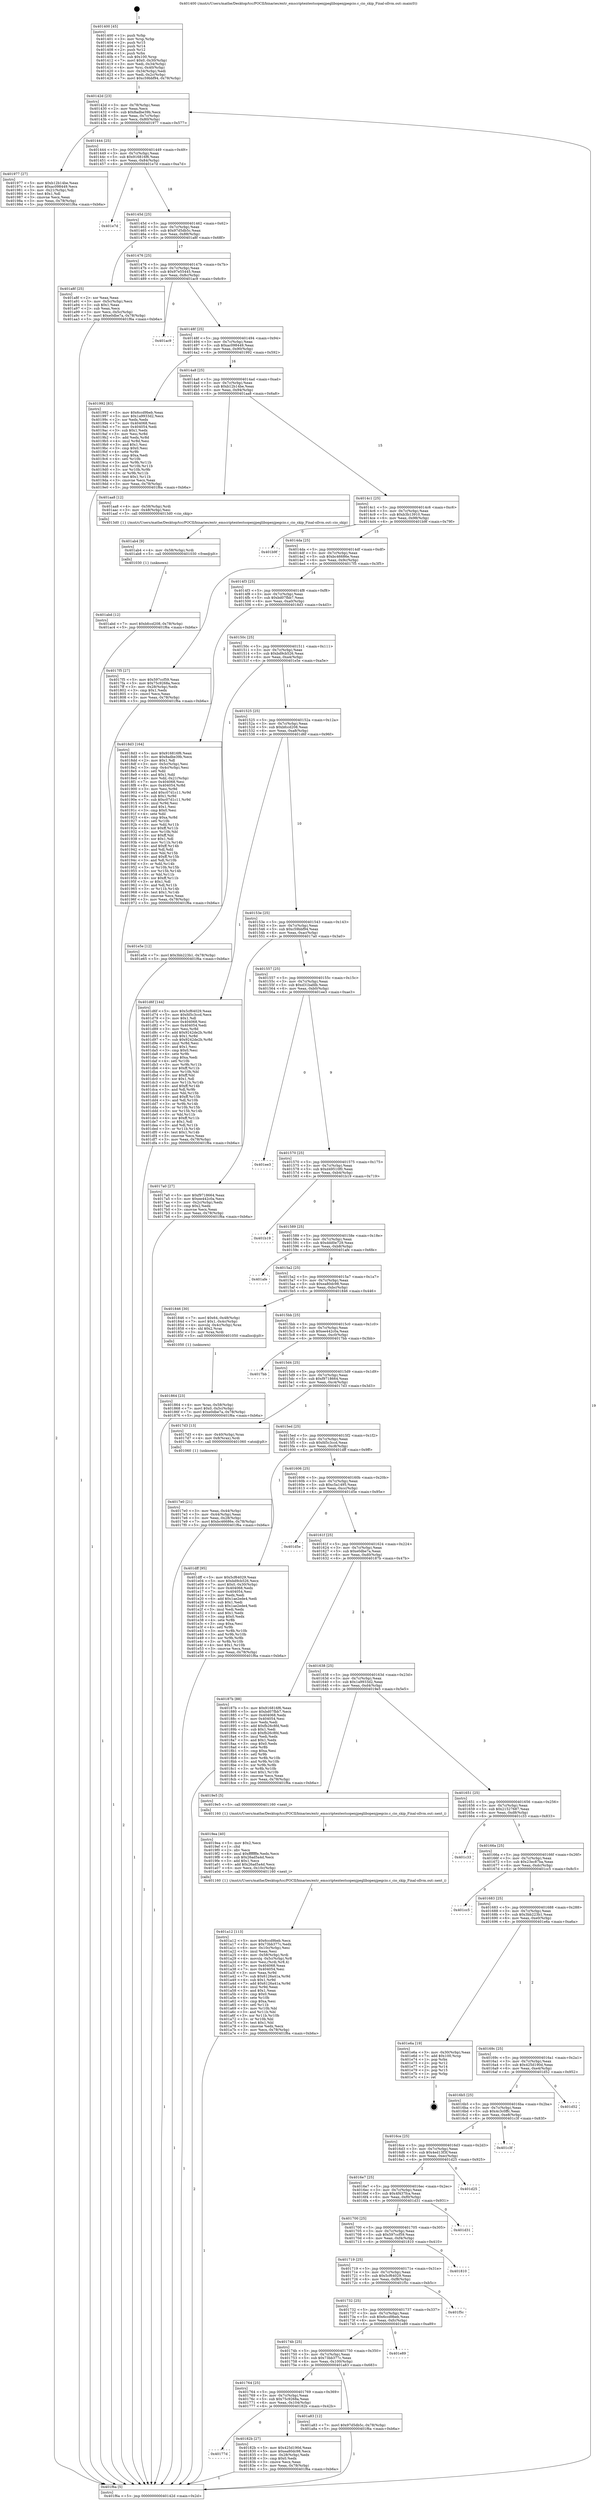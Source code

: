 digraph "0x401400" {
  label = "0x401400 (/mnt/c/Users/mathe/Desktop/tcc/POCII/binaries/extr_emscriptentestsopenjpeglibopenjpegcio.c_cio_skip_Final-ollvm.out::main(0))"
  labelloc = "t"
  node[shape=record]

  Entry [label="",width=0.3,height=0.3,shape=circle,fillcolor=black,style=filled]
  "0x40142d" [label="{
     0x40142d [23]\l
     | [instrs]\l
     &nbsp;&nbsp;0x40142d \<+3\>: mov -0x78(%rbp),%eax\l
     &nbsp;&nbsp;0x401430 \<+2\>: mov %eax,%ecx\l
     &nbsp;&nbsp;0x401432 \<+6\>: sub $0x8adbe39b,%ecx\l
     &nbsp;&nbsp;0x401438 \<+3\>: mov %eax,-0x7c(%rbp)\l
     &nbsp;&nbsp;0x40143b \<+3\>: mov %ecx,-0x80(%rbp)\l
     &nbsp;&nbsp;0x40143e \<+6\>: je 0000000000401977 \<main+0x577\>\l
  }"]
  "0x401977" [label="{
     0x401977 [27]\l
     | [instrs]\l
     &nbsp;&nbsp;0x401977 \<+5\>: mov $0xb12b14be,%eax\l
     &nbsp;&nbsp;0x40197c \<+5\>: mov $0xac098449,%ecx\l
     &nbsp;&nbsp;0x401981 \<+3\>: mov -0x21(%rbp),%dl\l
     &nbsp;&nbsp;0x401984 \<+3\>: test $0x1,%dl\l
     &nbsp;&nbsp;0x401987 \<+3\>: cmovne %ecx,%eax\l
     &nbsp;&nbsp;0x40198a \<+3\>: mov %eax,-0x78(%rbp)\l
     &nbsp;&nbsp;0x40198d \<+5\>: jmp 0000000000401f6a \<main+0xb6a\>\l
  }"]
  "0x401444" [label="{
     0x401444 [25]\l
     | [instrs]\l
     &nbsp;&nbsp;0x401444 \<+5\>: jmp 0000000000401449 \<main+0x49\>\l
     &nbsp;&nbsp;0x401449 \<+3\>: mov -0x7c(%rbp),%eax\l
     &nbsp;&nbsp;0x40144c \<+5\>: sub $0x916816f6,%eax\l
     &nbsp;&nbsp;0x401451 \<+6\>: mov %eax,-0x84(%rbp)\l
     &nbsp;&nbsp;0x401457 \<+6\>: je 0000000000401e7d \<main+0xa7d\>\l
  }"]
  Exit [label="",width=0.3,height=0.3,shape=circle,fillcolor=black,style=filled,peripheries=2]
  "0x401e7d" [label="{
     0x401e7d\l
  }", style=dashed]
  "0x40145d" [label="{
     0x40145d [25]\l
     | [instrs]\l
     &nbsp;&nbsp;0x40145d \<+5\>: jmp 0000000000401462 \<main+0x62\>\l
     &nbsp;&nbsp;0x401462 \<+3\>: mov -0x7c(%rbp),%eax\l
     &nbsp;&nbsp;0x401465 \<+5\>: sub $0x97d5db5c,%eax\l
     &nbsp;&nbsp;0x40146a \<+6\>: mov %eax,-0x88(%rbp)\l
     &nbsp;&nbsp;0x401470 \<+6\>: je 0000000000401a8f \<main+0x68f\>\l
  }"]
  "0x401abd" [label="{
     0x401abd [12]\l
     | [instrs]\l
     &nbsp;&nbsp;0x401abd \<+7\>: movl $0xbfccd208,-0x78(%rbp)\l
     &nbsp;&nbsp;0x401ac4 \<+5\>: jmp 0000000000401f6a \<main+0xb6a\>\l
  }"]
  "0x401a8f" [label="{
     0x401a8f [25]\l
     | [instrs]\l
     &nbsp;&nbsp;0x401a8f \<+2\>: xor %eax,%eax\l
     &nbsp;&nbsp;0x401a91 \<+3\>: mov -0x5c(%rbp),%ecx\l
     &nbsp;&nbsp;0x401a94 \<+3\>: sub $0x1,%eax\l
     &nbsp;&nbsp;0x401a97 \<+2\>: sub %eax,%ecx\l
     &nbsp;&nbsp;0x401a99 \<+3\>: mov %ecx,-0x5c(%rbp)\l
     &nbsp;&nbsp;0x401a9c \<+7\>: movl $0xe0dbe7a,-0x78(%rbp)\l
     &nbsp;&nbsp;0x401aa3 \<+5\>: jmp 0000000000401f6a \<main+0xb6a\>\l
  }"]
  "0x401476" [label="{
     0x401476 [25]\l
     | [instrs]\l
     &nbsp;&nbsp;0x401476 \<+5\>: jmp 000000000040147b \<main+0x7b\>\l
     &nbsp;&nbsp;0x40147b \<+3\>: mov -0x7c(%rbp),%eax\l
     &nbsp;&nbsp;0x40147e \<+5\>: sub $0x97e55445,%eax\l
     &nbsp;&nbsp;0x401483 \<+6\>: mov %eax,-0x8c(%rbp)\l
     &nbsp;&nbsp;0x401489 \<+6\>: je 0000000000401ac9 \<main+0x6c9\>\l
  }"]
  "0x401ab4" [label="{
     0x401ab4 [9]\l
     | [instrs]\l
     &nbsp;&nbsp;0x401ab4 \<+4\>: mov -0x58(%rbp),%rdi\l
     &nbsp;&nbsp;0x401ab8 \<+5\>: call 0000000000401030 \<free@plt\>\l
     | [calls]\l
     &nbsp;&nbsp;0x401030 \{1\} (unknown)\l
  }"]
  "0x401ac9" [label="{
     0x401ac9\l
  }", style=dashed]
  "0x40148f" [label="{
     0x40148f [25]\l
     | [instrs]\l
     &nbsp;&nbsp;0x40148f \<+5\>: jmp 0000000000401494 \<main+0x94\>\l
     &nbsp;&nbsp;0x401494 \<+3\>: mov -0x7c(%rbp),%eax\l
     &nbsp;&nbsp;0x401497 \<+5\>: sub $0xac098449,%eax\l
     &nbsp;&nbsp;0x40149c \<+6\>: mov %eax,-0x90(%rbp)\l
     &nbsp;&nbsp;0x4014a2 \<+6\>: je 0000000000401992 \<main+0x592\>\l
  }"]
  "0x401a12" [label="{
     0x401a12 [113]\l
     | [instrs]\l
     &nbsp;&nbsp;0x401a12 \<+5\>: mov $0x6ccd9beb,%ecx\l
     &nbsp;&nbsp;0x401a17 \<+5\>: mov $0x73bb377c,%edx\l
     &nbsp;&nbsp;0x401a1c \<+6\>: mov -0x10c(%rbp),%esi\l
     &nbsp;&nbsp;0x401a22 \<+3\>: imul %eax,%esi\l
     &nbsp;&nbsp;0x401a25 \<+4\>: mov -0x58(%rbp),%rdi\l
     &nbsp;&nbsp;0x401a29 \<+4\>: movslq -0x5c(%rbp),%r8\l
     &nbsp;&nbsp;0x401a2d \<+4\>: mov %esi,(%rdi,%r8,4)\l
     &nbsp;&nbsp;0x401a31 \<+7\>: mov 0x404068,%eax\l
     &nbsp;&nbsp;0x401a38 \<+7\>: mov 0x404054,%esi\l
     &nbsp;&nbsp;0x401a3f \<+3\>: mov %eax,%r9d\l
     &nbsp;&nbsp;0x401a42 \<+7\>: sub $0x6126a41a,%r9d\l
     &nbsp;&nbsp;0x401a49 \<+4\>: sub $0x1,%r9d\l
     &nbsp;&nbsp;0x401a4d \<+7\>: add $0x6126a41a,%r9d\l
     &nbsp;&nbsp;0x401a54 \<+4\>: imul %r9d,%eax\l
     &nbsp;&nbsp;0x401a58 \<+3\>: and $0x1,%eax\l
     &nbsp;&nbsp;0x401a5b \<+3\>: cmp $0x0,%eax\l
     &nbsp;&nbsp;0x401a5e \<+4\>: sete %r10b\l
     &nbsp;&nbsp;0x401a62 \<+3\>: cmp $0xa,%esi\l
     &nbsp;&nbsp;0x401a65 \<+4\>: setl %r11b\l
     &nbsp;&nbsp;0x401a69 \<+3\>: mov %r10b,%bl\l
     &nbsp;&nbsp;0x401a6c \<+3\>: and %r11b,%bl\l
     &nbsp;&nbsp;0x401a6f \<+3\>: xor %r11b,%r10b\l
     &nbsp;&nbsp;0x401a72 \<+3\>: or %r10b,%bl\l
     &nbsp;&nbsp;0x401a75 \<+3\>: test $0x1,%bl\l
     &nbsp;&nbsp;0x401a78 \<+3\>: cmovne %edx,%ecx\l
     &nbsp;&nbsp;0x401a7b \<+3\>: mov %ecx,-0x78(%rbp)\l
     &nbsp;&nbsp;0x401a7e \<+5\>: jmp 0000000000401f6a \<main+0xb6a\>\l
  }"]
  "0x401992" [label="{
     0x401992 [83]\l
     | [instrs]\l
     &nbsp;&nbsp;0x401992 \<+5\>: mov $0x6ccd9beb,%eax\l
     &nbsp;&nbsp;0x401997 \<+5\>: mov $0x1a9933d2,%ecx\l
     &nbsp;&nbsp;0x40199c \<+2\>: xor %edx,%edx\l
     &nbsp;&nbsp;0x40199e \<+7\>: mov 0x404068,%esi\l
     &nbsp;&nbsp;0x4019a5 \<+7\>: mov 0x404054,%edi\l
     &nbsp;&nbsp;0x4019ac \<+3\>: sub $0x1,%edx\l
     &nbsp;&nbsp;0x4019af \<+3\>: mov %esi,%r8d\l
     &nbsp;&nbsp;0x4019b2 \<+3\>: add %edx,%r8d\l
     &nbsp;&nbsp;0x4019b5 \<+4\>: imul %r8d,%esi\l
     &nbsp;&nbsp;0x4019b9 \<+3\>: and $0x1,%esi\l
     &nbsp;&nbsp;0x4019bc \<+3\>: cmp $0x0,%esi\l
     &nbsp;&nbsp;0x4019bf \<+4\>: sete %r9b\l
     &nbsp;&nbsp;0x4019c3 \<+3\>: cmp $0xa,%edi\l
     &nbsp;&nbsp;0x4019c6 \<+4\>: setl %r10b\l
     &nbsp;&nbsp;0x4019ca \<+3\>: mov %r9b,%r11b\l
     &nbsp;&nbsp;0x4019cd \<+3\>: and %r10b,%r11b\l
     &nbsp;&nbsp;0x4019d0 \<+3\>: xor %r10b,%r9b\l
     &nbsp;&nbsp;0x4019d3 \<+3\>: or %r9b,%r11b\l
     &nbsp;&nbsp;0x4019d6 \<+4\>: test $0x1,%r11b\l
     &nbsp;&nbsp;0x4019da \<+3\>: cmovne %ecx,%eax\l
     &nbsp;&nbsp;0x4019dd \<+3\>: mov %eax,-0x78(%rbp)\l
     &nbsp;&nbsp;0x4019e0 \<+5\>: jmp 0000000000401f6a \<main+0xb6a\>\l
  }"]
  "0x4014a8" [label="{
     0x4014a8 [25]\l
     | [instrs]\l
     &nbsp;&nbsp;0x4014a8 \<+5\>: jmp 00000000004014ad \<main+0xad\>\l
     &nbsp;&nbsp;0x4014ad \<+3\>: mov -0x7c(%rbp),%eax\l
     &nbsp;&nbsp;0x4014b0 \<+5\>: sub $0xb12b14be,%eax\l
     &nbsp;&nbsp;0x4014b5 \<+6\>: mov %eax,-0x94(%rbp)\l
     &nbsp;&nbsp;0x4014bb \<+6\>: je 0000000000401aa8 \<main+0x6a8\>\l
  }"]
  "0x4019ea" [label="{
     0x4019ea [40]\l
     | [instrs]\l
     &nbsp;&nbsp;0x4019ea \<+5\>: mov $0x2,%ecx\l
     &nbsp;&nbsp;0x4019ef \<+1\>: cltd\l
     &nbsp;&nbsp;0x4019f0 \<+2\>: idiv %ecx\l
     &nbsp;&nbsp;0x4019f2 \<+6\>: imul $0xfffffffe,%edx,%ecx\l
     &nbsp;&nbsp;0x4019f8 \<+6\>: sub $0x26ad5a4d,%ecx\l
     &nbsp;&nbsp;0x4019fe \<+3\>: add $0x1,%ecx\l
     &nbsp;&nbsp;0x401a01 \<+6\>: add $0x26ad5a4d,%ecx\l
     &nbsp;&nbsp;0x401a07 \<+6\>: mov %ecx,-0x10c(%rbp)\l
     &nbsp;&nbsp;0x401a0d \<+5\>: call 0000000000401160 \<next_i\>\l
     | [calls]\l
     &nbsp;&nbsp;0x401160 \{1\} (/mnt/c/Users/mathe/Desktop/tcc/POCII/binaries/extr_emscriptentestsopenjpeglibopenjpegcio.c_cio_skip_Final-ollvm.out::next_i)\l
  }"]
  "0x401aa8" [label="{
     0x401aa8 [12]\l
     | [instrs]\l
     &nbsp;&nbsp;0x401aa8 \<+4\>: mov -0x58(%rbp),%rdi\l
     &nbsp;&nbsp;0x401aac \<+3\>: mov -0x48(%rbp),%esi\l
     &nbsp;&nbsp;0x401aaf \<+5\>: call 00000000004013d0 \<cio_skip\>\l
     | [calls]\l
     &nbsp;&nbsp;0x4013d0 \{1\} (/mnt/c/Users/mathe/Desktop/tcc/POCII/binaries/extr_emscriptentestsopenjpeglibopenjpegcio.c_cio_skip_Final-ollvm.out::cio_skip)\l
  }"]
  "0x4014c1" [label="{
     0x4014c1 [25]\l
     | [instrs]\l
     &nbsp;&nbsp;0x4014c1 \<+5\>: jmp 00000000004014c6 \<main+0xc6\>\l
     &nbsp;&nbsp;0x4014c6 \<+3\>: mov -0x7c(%rbp),%eax\l
     &nbsp;&nbsp;0x4014c9 \<+5\>: sub $0xb3b13910,%eax\l
     &nbsp;&nbsp;0x4014ce \<+6\>: mov %eax,-0x98(%rbp)\l
     &nbsp;&nbsp;0x4014d4 \<+6\>: je 0000000000401b9f \<main+0x79f\>\l
  }"]
  "0x401864" [label="{
     0x401864 [23]\l
     | [instrs]\l
     &nbsp;&nbsp;0x401864 \<+4\>: mov %rax,-0x58(%rbp)\l
     &nbsp;&nbsp;0x401868 \<+7\>: movl $0x0,-0x5c(%rbp)\l
     &nbsp;&nbsp;0x40186f \<+7\>: movl $0xe0dbe7a,-0x78(%rbp)\l
     &nbsp;&nbsp;0x401876 \<+5\>: jmp 0000000000401f6a \<main+0xb6a\>\l
  }"]
  "0x401b9f" [label="{
     0x401b9f\l
  }", style=dashed]
  "0x4014da" [label="{
     0x4014da [25]\l
     | [instrs]\l
     &nbsp;&nbsp;0x4014da \<+5\>: jmp 00000000004014df \<main+0xdf\>\l
     &nbsp;&nbsp;0x4014df \<+3\>: mov -0x7c(%rbp),%eax\l
     &nbsp;&nbsp;0x4014e2 \<+5\>: sub $0xbc46686e,%eax\l
     &nbsp;&nbsp;0x4014e7 \<+6\>: mov %eax,-0x9c(%rbp)\l
     &nbsp;&nbsp;0x4014ed \<+6\>: je 00000000004017f5 \<main+0x3f5\>\l
  }"]
  "0x40177d" [label="{
     0x40177d\l
  }", style=dashed]
  "0x4017f5" [label="{
     0x4017f5 [27]\l
     | [instrs]\l
     &nbsp;&nbsp;0x4017f5 \<+5\>: mov $0x597ccf59,%eax\l
     &nbsp;&nbsp;0x4017fa \<+5\>: mov $0x75c9268a,%ecx\l
     &nbsp;&nbsp;0x4017ff \<+3\>: mov -0x28(%rbp),%edx\l
     &nbsp;&nbsp;0x401802 \<+3\>: cmp $0x1,%edx\l
     &nbsp;&nbsp;0x401805 \<+3\>: cmovl %ecx,%eax\l
     &nbsp;&nbsp;0x401808 \<+3\>: mov %eax,-0x78(%rbp)\l
     &nbsp;&nbsp;0x40180b \<+5\>: jmp 0000000000401f6a \<main+0xb6a\>\l
  }"]
  "0x4014f3" [label="{
     0x4014f3 [25]\l
     | [instrs]\l
     &nbsp;&nbsp;0x4014f3 \<+5\>: jmp 00000000004014f8 \<main+0xf8\>\l
     &nbsp;&nbsp;0x4014f8 \<+3\>: mov -0x7c(%rbp),%eax\l
     &nbsp;&nbsp;0x4014fb \<+5\>: sub $0xbd07fbb7,%eax\l
     &nbsp;&nbsp;0x401500 \<+6\>: mov %eax,-0xa0(%rbp)\l
     &nbsp;&nbsp;0x401506 \<+6\>: je 00000000004018d3 \<main+0x4d3\>\l
  }"]
  "0x40182b" [label="{
     0x40182b [27]\l
     | [instrs]\l
     &nbsp;&nbsp;0x40182b \<+5\>: mov $0x425d190d,%eax\l
     &nbsp;&nbsp;0x401830 \<+5\>: mov $0xea80dc98,%ecx\l
     &nbsp;&nbsp;0x401835 \<+3\>: mov -0x28(%rbp),%edx\l
     &nbsp;&nbsp;0x401838 \<+3\>: cmp $0x0,%edx\l
     &nbsp;&nbsp;0x40183b \<+3\>: cmove %ecx,%eax\l
     &nbsp;&nbsp;0x40183e \<+3\>: mov %eax,-0x78(%rbp)\l
     &nbsp;&nbsp;0x401841 \<+5\>: jmp 0000000000401f6a \<main+0xb6a\>\l
  }"]
  "0x4018d3" [label="{
     0x4018d3 [164]\l
     | [instrs]\l
     &nbsp;&nbsp;0x4018d3 \<+5\>: mov $0x916816f6,%eax\l
     &nbsp;&nbsp;0x4018d8 \<+5\>: mov $0x8adbe39b,%ecx\l
     &nbsp;&nbsp;0x4018dd \<+2\>: mov $0x1,%dl\l
     &nbsp;&nbsp;0x4018df \<+3\>: mov -0x5c(%rbp),%esi\l
     &nbsp;&nbsp;0x4018e2 \<+3\>: cmp -0x4c(%rbp),%esi\l
     &nbsp;&nbsp;0x4018e5 \<+4\>: setl %dil\l
     &nbsp;&nbsp;0x4018e9 \<+4\>: and $0x1,%dil\l
     &nbsp;&nbsp;0x4018ed \<+4\>: mov %dil,-0x21(%rbp)\l
     &nbsp;&nbsp;0x4018f1 \<+7\>: mov 0x404068,%esi\l
     &nbsp;&nbsp;0x4018f8 \<+8\>: mov 0x404054,%r8d\l
     &nbsp;&nbsp;0x401900 \<+3\>: mov %esi,%r9d\l
     &nbsp;&nbsp;0x401903 \<+7\>: add $0xc07d1c11,%r9d\l
     &nbsp;&nbsp;0x40190a \<+4\>: sub $0x1,%r9d\l
     &nbsp;&nbsp;0x40190e \<+7\>: sub $0xc07d1c11,%r9d\l
     &nbsp;&nbsp;0x401915 \<+4\>: imul %r9d,%esi\l
     &nbsp;&nbsp;0x401919 \<+3\>: and $0x1,%esi\l
     &nbsp;&nbsp;0x40191c \<+3\>: cmp $0x0,%esi\l
     &nbsp;&nbsp;0x40191f \<+4\>: sete %dil\l
     &nbsp;&nbsp;0x401923 \<+4\>: cmp $0xa,%r8d\l
     &nbsp;&nbsp;0x401927 \<+4\>: setl %r10b\l
     &nbsp;&nbsp;0x40192b \<+3\>: mov %dil,%r11b\l
     &nbsp;&nbsp;0x40192e \<+4\>: xor $0xff,%r11b\l
     &nbsp;&nbsp;0x401932 \<+3\>: mov %r10b,%bl\l
     &nbsp;&nbsp;0x401935 \<+3\>: xor $0xff,%bl\l
     &nbsp;&nbsp;0x401938 \<+3\>: xor $0x1,%dl\l
     &nbsp;&nbsp;0x40193b \<+3\>: mov %r11b,%r14b\l
     &nbsp;&nbsp;0x40193e \<+4\>: and $0xff,%r14b\l
     &nbsp;&nbsp;0x401942 \<+3\>: and %dl,%dil\l
     &nbsp;&nbsp;0x401945 \<+3\>: mov %bl,%r15b\l
     &nbsp;&nbsp;0x401948 \<+4\>: and $0xff,%r15b\l
     &nbsp;&nbsp;0x40194c \<+3\>: and %dl,%r10b\l
     &nbsp;&nbsp;0x40194f \<+3\>: or %dil,%r14b\l
     &nbsp;&nbsp;0x401952 \<+3\>: or %r10b,%r15b\l
     &nbsp;&nbsp;0x401955 \<+3\>: xor %r15b,%r14b\l
     &nbsp;&nbsp;0x401958 \<+3\>: or %bl,%r11b\l
     &nbsp;&nbsp;0x40195b \<+4\>: xor $0xff,%r11b\l
     &nbsp;&nbsp;0x40195f \<+3\>: or $0x1,%dl\l
     &nbsp;&nbsp;0x401962 \<+3\>: and %dl,%r11b\l
     &nbsp;&nbsp;0x401965 \<+3\>: or %r11b,%r14b\l
     &nbsp;&nbsp;0x401968 \<+4\>: test $0x1,%r14b\l
     &nbsp;&nbsp;0x40196c \<+3\>: cmovne %ecx,%eax\l
     &nbsp;&nbsp;0x40196f \<+3\>: mov %eax,-0x78(%rbp)\l
     &nbsp;&nbsp;0x401972 \<+5\>: jmp 0000000000401f6a \<main+0xb6a\>\l
  }"]
  "0x40150c" [label="{
     0x40150c [25]\l
     | [instrs]\l
     &nbsp;&nbsp;0x40150c \<+5\>: jmp 0000000000401511 \<main+0x111\>\l
     &nbsp;&nbsp;0x401511 \<+3\>: mov -0x7c(%rbp),%eax\l
     &nbsp;&nbsp;0x401514 \<+5\>: sub $0xbd9cb526,%eax\l
     &nbsp;&nbsp;0x401519 \<+6\>: mov %eax,-0xa4(%rbp)\l
     &nbsp;&nbsp;0x40151f \<+6\>: je 0000000000401e5e \<main+0xa5e\>\l
  }"]
  "0x401764" [label="{
     0x401764 [25]\l
     | [instrs]\l
     &nbsp;&nbsp;0x401764 \<+5\>: jmp 0000000000401769 \<main+0x369\>\l
     &nbsp;&nbsp;0x401769 \<+3\>: mov -0x7c(%rbp),%eax\l
     &nbsp;&nbsp;0x40176c \<+5\>: sub $0x75c9268a,%eax\l
     &nbsp;&nbsp;0x401771 \<+6\>: mov %eax,-0x104(%rbp)\l
     &nbsp;&nbsp;0x401777 \<+6\>: je 000000000040182b \<main+0x42b\>\l
  }"]
  "0x401e5e" [label="{
     0x401e5e [12]\l
     | [instrs]\l
     &nbsp;&nbsp;0x401e5e \<+7\>: movl $0x3bb223b1,-0x78(%rbp)\l
     &nbsp;&nbsp;0x401e65 \<+5\>: jmp 0000000000401f6a \<main+0xb6a\>\l
  }"]
  "0x401525" [label="{
     0x401525 [25]\l
     | [instrs]\l
     &nbsp;&nbsp;0x401525 \<+5\>: jmp 000000000040152a \<main+0x12a\>\l
     &nbsp;&nbsp;0x40152a \<+3\>: mov -0x7c(%rbp),%eax\l
     &nbsp;&nbsp;0x40152d \<+5\>: sub $0xbfccd208,%eax\l
     &nbsp;&nbsp;0x401532 \<+6\>: mov %eax,-0xa8(%rbp)\l
     &nbsp;&nbsp;0x401538 \<+6\>: je 0000000000401d6f \<main+0x96f\>\l
  }"]
  "0x401a83" [label="{
     0x401a83 [12]\l
     | [instrs]\l
     &nbsp;&nbsp;0x401a83 \<+7\>: movl $0x97d5db5c,-0x78(%rbp)\l
     &nbsp;&nbsp;0x401a8a \<+5\>: jmp 0000000000401f6a \<main+0xb6a\>\l
  }"]
  "0x401d6f" [label="{
     0x401d6f [144]\l
     | [instrs]\l
     &nbsp;&nbsp;0x401d6f \<+5\>: mov $0x5cf64029,%eax\l
     &nbsp;&nbsp;0x401d74 \<+5\>: mov $0xfd5c3ccd,%ecx\l
     &nbsp;&nbsp;0x401d79 \<+2\>: mov $0x1,%dl\l
     &nbsp;&nbsp;0x401d7b \<+7\>: mov 0x404068,%esi\l
     &nbsp;&nbsp;0x401d82 \<+7\>: mov 0x404054,%edi\l
     &nbsp;&nbsp;0x401d89 \<+3\>: mov %esi,%r8d\l
     &nbsp;&nbsp;0x401d8c \<+7\>: add $0x9242de2b,%r8d\l
     &nbsp;&nbsp;0x401d93 \<+4\>: sub $0x1,%r8d\l
     &nbsp;&nbsp;0x401d97 \<+7\>: sub $0x9242de2b,%r8d\l
     &nbsp;&nbsp;0x401d9e \<+4\>: imul %r8d,%esi\l
     &nbsp;&nbsp;0x401da2 \<+3\>: and $0x1,%esi\l
     &nbsp;&nbsp;0x401da5 \<+3\>: cmp $0x0,%esi\l
     &nbsp;&nbsp;0x401da8 \<+4\>: sete %r9b\l
     &nbsp;&nbsp;0x401dac \<+3\>: cmp $0xa,%edi\l
     &nbsp;&nbsp;0x401daf \<+4\>: setl %r10b\l
     &nbsp;&nbsp;0x401db3 \<+3\>: mov %r9b,%r11b\l
     &nbsp;&nbsp;0x401db6 \<+4\>: xor $0xff,%r11b\l
     &nbsp;&nbsp;0x401dba \<+3\>: mov %r10b,%bl\l
     &nbsp;&nbsp;0x401dbd \<+3\>: xor $0xff,%bl\l
     &nbsp;&nbsp;0x401dc0 \<+3\>: xor $0x1,%dl\l
     &nbsp;&nbsp;0x401dc3 \<+3\>: mov %r11b,%r14b\l
     &nbsp;&nbsp;0x401dc6 \<+4\>: and $0xff,%r14b\l
     &nbsp;&nbsp;0x401dca \<+3\>: and %dl,%r9b\l
     &nbsp;&nbsp;0x401dcd \<+3\>: mov %bl,%r15b\l
     &nbsp;&nbsp;0x401dd0 \<+4\>: and $0xff,%r15b\l
     &nbsp;&nbsp;0x401dd4 \<+3\>: and %dl,%r10b\l
     &nbsp;&nbsp;0x401dd7 \<+3\>: or %r9b,%r14b\l
     &nbsp;&nbsp;0x401dda \<+3\>: or %r10b,%r15b\l
     &nbsp;&nbsp;0x401ddd \<+3\>: xor %r15b,%r14b\l
     &nbsp;&nbsp;0x401de0 \<+3\>: or %bl,%r11b\l
     &nbsp;&nbsp;0x401de3 \<+4\>: xor $0xff,%r11b\l
     &nbsp;&nbsp;0x401de7 \<+3\>: or $0x1,%dl\l
     &nbsp;&nbsp;0x401dea \<+3\>: and %dl,%r11b\l
     &nbsp;&nbsp;0x401ded \<+3\>: or %r11b,%r14b\l
     &nbsp;&nbsp;0x401df0 \<+4\>: test $0x1,%r14b\l
     &nbsp;&nbsp;0x401df4 \<+3\>: cmovne %ecx,%eax\l
     &nbsp;&nbsp;0x401df7 \<+3\>: mov %eax,-0x78(%rbp)\l
     &nbsp;&nbsp;0x401dfa \<+5\>: jmp 0000000000401f6a \<main+0xb6a\>\l
  }"]
  "0x40153e" [label="{
     0x40153e [25]\l
     | [instrs]\l
     &nbsp;&nbsp;0x40153e \<+5\>: jmp 0000000000401543 \<main+0x143\>\l
     &nbsp;&nbsp;0x401543 \<+3\>: mov -0x7c(%rbp),%eax\l
     &nbsp;&nbsp;0x401546 \<+5\>: sub $0xc59bbf94,%eax\l
     &nbsp;&nbsp;0x40154b \<+6\>: mov %eax,-0xac(%rbp)\l
     &nbsp;&nbsp;0x401551 \<+6\>: je 00000000004017a0 \<main+0x3a0\>\l
  }"]
  "0x40174b" [label="{
     0x40174b [25]\l
     | [instrs]\l
     &nbsp;&nbsp;0x40174b \<+5\>: jmp 0000000000401750 \<main+0x350\>\l
     &nbsp;&nbsp;0x401750 \<+3\>: mov -0x7c(%rbp),%eax\l
     &nbsp;&nbsp;0x401753 \<+5\>: sub $0x73bb377c,%eax\l
     &nbsp;&nbsp;0x401758 \<+6\>: mov %eax,-0x100(%rbp)\l
     &nbsp;&nbsp;0x40175e \<+6\>: je 0000000000401a83 \<main+0x683\>\l
  }"]
  "0x4017a0" [label="{
     0x4017a0 [27]\l
     | [instrs]\l
     &nbsp;&nbsp;0x4017a0 \<+5\>: mov $0xf9718664,%eax\l
     &nbsp;&nbsp;0x4017a5 \<+5\>: mov $0xee442c0a,%ecx\l
     &nbsp;&nbsp;0x4017aa \<+3\>: mov -0x2c(%rbp),%edx\l
     &nbsp;&nbsp;0x4017ad \<+3\>: cmp $0x2,%edx\l
     &nbsp;&nbsp;0x4017b0 \<+3\>: cmovne %ecx,%eax\l
     &nbsp;&nbsp;0x4017b3 \<+3\>: mov %eax,-0x78(%rbp)\l
     &nbsp;&nbsp;0x4017b6 \<+5\>: jmp 0000000000401f6a \<main+0xb6a\>\l
  }"]
  "0x401557" [label="{
     0x401557 [25]\l
     | [instrs]\l
     &nbsp;&nbsp;0x401557 \<+5\>: jmp 000000000040155c \<main+0x15c\>\l
     &nbsp;&nbsp;0x40155c \<+3\>: mov -0x7c(%rbp),%eax\l
     &nbsp;&nbsp;0x40155f \<+5\>: sub $0xd31bafdb,%eax\l
     &nbsp;&nbsp;0x401564 \<+6\>: mov %eax,-0xb0(%rbp)\l
     &nbsp;&nbsp;0x40156a \<+6\>: je 0000000000401ee3 \<main+0xae3\>\l
  }"]
  "0x401f6a" [label="{
     0x401f6a [5]\l
     | [instrs]\l
     &nbsp;&nbsp;0x401f6a \<+5\>: jmp 000000000040142d \<main+0x2d\>\l
  }"]
  "0x401400" [label="{
     0x401400 [45]\l
     | [instrs]\l
     &nbsp;&nbsp;0x401400 \<+1\>: push %rbp\l
     &nbsp;&nbsp;0x401401 \<+3\>: mov %rsp,%rbp\l
     &nbsp;&nbsp;0x401404 \<+2\>: push %r15\l
     &nbsp;&nbsp;0x401406 \<+2\>: push %r14\l
     &nbsp;&nbsp;0x401408 \<+2\>: push %r12\l
     &nbsp;&nbsp;0x40140a \<+1\>: push %rbx\l
     &nbsp;&nbsp;0x40140b \<+7\>: sub $0x100,%rsp\l
     &nbsp;&nbsp;0x401412 \<+7\>: movl $0x0,-0x30(%rbp)\l
     &nbsp;&nbsp;0x401419 \<+3\>: mov %edi,-0x34(%rbp)\l
     &nbsp;&nbsp;0x40141c \<+4\>: mov %rsi,-0x40(%rbp)\l
     &nbsp;&nbsp;0x401420 \<+3\>: mov -0x34(%rbp),%edi\l
     &nbsp;&nbsp;0x401423 \<+3\>: mov %edi,-0x2c(%rbp)\l
     &nbsp;&nbsp;0x401426 \<+7\>: movl $0xc59bbf94,-0x78(%rbp)\l
  }"]
  "0x401e89" [label="{
     0x401e89\l
  }", style=dashed]
  "0x401ee3" [label="{
     0x401ee3\l
  }", style=dashed]
  "0x401570" [label="{
     0x401570 [25]\l
     | [instrs]\l
     &nbsp;&nbsp;0x401570 \<+5\>: jmp 0000000000401575 \<main+0x175\>\l
     &nbsp;&nbsp;0x401575 \<+3\>: mov -0x7c(%rbp),%eax\l
     &nbsp;&nbsp;0x401578 \<+5\>: sub $0xd49510f0,%eax\l
     &nbsp;&nbsp;0x40157d \<+6\>: mov %eax,-0xb4(%rbp)\l
     &nbsp;&nbsp;0x401583 \<+6\>: je 0000000000401b19 \<main+0x719\>\l
  }"]
  "0x401732" [label="{
     0x401732 [25]\l
     | [instrs]\l
     &nbsp;&nbsp;0x401732 \<+5\>: jmp 0000000000401737 \<main+0x337\>\l
     &nbsp;&nbsp;0x401737 \<+3\>: mov -0x7c(%rbp),%eax\l
     &nbsp;&nbsp;0x40173a \<+5\>: sub $0x6ccd9beb,%eax\l
     &nbsp;&nbsp;0x40173f \<+6\>: mov %eax,-0xfc(%rbp)\l
     &nbsp;&nbsp;0x401745 \<+6\>: je 0000000000401e89 \<main+0xa89\>\l
  }"]
  "0x401b19" [label="{
     0x401b19\l
  }", style=dashed]
  "0x401589" [label="{
     0x401589 [25]\l
     | [instrs]\l
     &nbsp;&nbsp;0x401589 \<+5\>: jmp 000000000040158e \<main+0x18e\>\l
     &nbsp;&nbsp;0x40158e \<+3\>: mov -0x7c(%rbp),%eax\l
     &nbsp;&nbsp;0x401591 \<+5\>: sub $0xddd0e729,%eax\l
     &nbsp;&nbsp;0x401596 \<+6\>: mov %eax,-0xb8(%rbp)\l
     &nbsp;&nbsp;0x40159c \<+6\>: je 0000000000401afe \<main+0x6fe\>\l
  }"]
  "0x401f5c" [label="{
     0x401f5c\l
  }", style=dashed]
  "0x401afe" [label="{
     0x401afe\l
  }", style=dashed]
  "0x4015a2" [label="{
     0x4015a2 [25]\l
     | [instrs]\l
     &nbsp;&nbsp;0x4015a2 \<+5\>: jmp 00000000004015a7 \<main+0x1a7\>\l
     &nbsp;&nbsp;0x4015a7 \<+3\>: mov -0x7c(%rbp),%eax\l
     &nbsp;&nbsp;0x4015aa \<+5\>: sub $0xea80dc98,%eax\l
     &nbsp;&nbsp;0x4015af \<+6\>: mov %eax,-0xbc(%rbp)\l
     &nbsp;&nbsp;0x4015b5 \<+6\>: je 0000000000401846 \<main+0x446\>\l
  }"]
  "0x401719" [label="{
     0x401719 [25]\l
     | [instrs]\l
     &nbsp;&nbsp;0x401719 \<+5\>: jmp 000000000040171e \<main+0x31e\>\l
     &nbsp;&nbsp;0x40171e \<+3\>: mov -0x7c(%rbp),%eax\l
     &nbsp;&nbsp;0x401721 \<+5\>: sub $0x5cf64029,%eax\l
     &nbsp;&nbsp;0x401726 \<+6\>: mov %eax,-0xf8(%rbp)\l
     &nbsp;&nbsp;0x40172c \<+6\>: je 0000000000401f5c \<main+0xb5c\>\l
  }"]
  "0x401846" [label="{
     0x401846 [30]\l
     | [instrs]\l
     &nbsp;&nbsp;0x401846 \<+7\>: movl $0x64,-0x48(%rbp)\l
     &nbsp;&nbsp;0x40184d \<+7\>: movl $0x1,-0x4c(%rbp)\l
     &nbsp;&nbsp;0x401854 \<+4\>: movslq -0x4c(%rbp),%rax\l
     &nbsp;&nbsp;0x401858 \<+4\>: shl $0x2,%rax\l
     &nbsp;&nbsp;0x40185c \<+3\>: mov %rax,%rdi\l
     &nbsp;&nbsp;0x40185f \<+5\>: call 0000000000401050 \<malloc@plt\>\l
     | [calls]\l
     &nbsp;&nbsp;0x401050 \{1\} (unknown)\l
  }"]
  "0x4015bb" [label="{
     0x4015bb [25]\l
     | [instrs]\l
     &nbsp;&nbsp;0x4015bb \<+5\>: jmp 00000000004015c0 \<main+0x1c0\>\l
     &nbsp;&nbsp;0x4015c0 \<+3\>: mov -0x7c(%rbp),%eax\l
     &nbsp;&nbsp;0x4015c3 \<+5\>: sub $0xee442c0a,%eax\l
     &nbsp;&nbsp;0x4015c8 \<+6\>: mov %eax,-0xc0(%rbp)\l
     &nbsp;&nbsp;0x4015ce \<+6\>: je 00000000004017bb \<main+0x3bb\>\l
  }"]
  "0x401810" [label="{
     0x401810\l
  }", style=dashed]
  "0x4017bb" [label="{
     0x4017bb\l
  }", style=dashed]
  "0x4015d4" [label="{
     0x4015d4 [25]\l
     | [instrs]\l
     &nbsp;&nbsp;0x4015d4 \<+5\>: jmp 00000000004015d9 \<main+0x1d9\>\l
     &nbsp;&nbsp;0x4015d9 \<+3\>: mov -0x7c(%rbp),%eax\l
     &nbsp;&nbsp;0x4015dc \<+5\>: sub $0xf9718664,%eax\l
     &nbsp;&nbsp;0x4015e1 \<+6\>: mov %eax,-0xc4(%rbp)\l
     &nbsp;&nbsp;0x4015e7 \<+6\>: je 00000000004017d3 \<main+0x3d3\>\l
  }"]
  "0x401700" [label="{
     0x401700 [25]\l
     | [instrs]\l
     &nbsp;&nbsp;0x401700 \<+5\>: jmp 0000000000401705 \<main+0x305\>\l
     &nbsp;&nbsp;0x401705 \<+3\>: mov -0x7c(%rbp),%eax\l
     &nbsp;&nbsp;0x401708 \<+5\>: sub $0x597ccf59,%eax\l
     &nbsp;&nbsp;0x40170d \<+6\>: mov %eax,-0xf4(%rbp)\l
     &nbsp;&nbsp;0x401713 \<+6\>: je 0000000000401810 \<main+0x410\>\l
  }"]
  "0x4017d3" [label="{
     0x4017d3 [13]\l
     | [instrs]\l
     &nbsp;&nbsp;0x4017d3 \<+4\>: mov -0x40(%rbp),%rax\l
     &nbsp;&nbsp;0x4017d7 \<+4\>: mov 0x8(%rax),%rdi\l
     &nbsp;&nbsp;0x4017db \<+5\>: call 0000000000401060 \<atoi@plt\>\l
     | [calls]\l
     &nbsp;&nbsp;0x401060 \{1\} (unknown)\l
  }"]
  "0x4015ed" [label="{
     0x4015ed [25]\l
     | [instrs]\l
     &nbsp;&nbsp;0x4015ed \<+5\>: jmp 00000000004015f2 \<main+0x1f2\>\l
     &nbsp;&nbsp;0x4015f2 \<+3\>: mov -0x7c(%rbp),%eax\l
     &nbsp;&nbsp;0x4015f5 \<+5\>: sub $0xfd5c3ccd,%eax\l
     &nbsp;&nbsp;0x4015fa \<+6\>: mov %eax,-0xc8(%rbp)\l
     &nbsp;&nbsp;0x401600 \<+6\>: je 0000000000401dff \<main+0x9ff\>\l
  }"]
  "0x4017e0" [label="{
     0x4017e0 [21]\l
     | [instrs]\l
     &nbsp;&nbsp;0x4017e0 \<+3\>: mov %eax,-0x44(%rbp)\l
     &nbsp;&nbsp;0x4017e3 \<+3\>: mov -0x44(%rbp),%eax\l
     &nbsp;&nbsp;0x4017e6 \<+3\>: mov %eax,-0x28(%rbp)\l
     &nbsp;&nbsp;0x4017e9 \<+7\>: movl $0xbc46686e,-0x78(%rbp)\l
     &nbsp;&nbsp;0x4017f0 \<+5\>: jmp 0000000000401f6a \<main+0xb6a\>\l
  }"]
  "0x401d31" [label="{
     0x401d31\l
  }", style=dashed]
  "0x401dff" [label="{
     0x401dff [95]\l
     | [instrs]\l
     &nbsp;&nbsp;0x401dff \<+5\>: mov $0x5cf64029,%eax\l
     &nbsp;&nbsp;0x401e04 \<+5\>: mov $0xbd9cb526,%ecx\l
     &nbsp;&nbsp;0x401e09 \<+7\>: movl $0x0,-0x30(%rbp)\l
     &nbsp;&nbsp;0x401e10 \<+7\>: mov 0x404068,%edx\l
     &nbsp;&nbsp;0x401e17 \<+7\>: mov 0x404054,%esi\l
     &nbsp;&nbsp;0x401e1e \<+2\>: mov %edx,%edi\l
     &nbsp;&nbsp;0x401e20 \<+6\>: add $0x1ae2ede4,%edi\l
     &nbsp;&nbsp;0x401e26 \<+3\>: sub $0x1,%edi\l
     &nbsp;&nbsp;0x401e29 \<+6\>: sub $0x1ae2ede4,%edi\l
     &nbsp;&nbsp;0x401e2f \<+3\>: imul %edi,%edx\l
     &nbsp;&nbsp;0x401e32 \<+3\>: and $0x1,%edx\l
     &nbsp;&nbsp;0x401e35 \<+3\>: cmp $0x0,%edx\l
     &nbsp;&nbsp;0x401e38 \<+4\>: sete %r8b\l
     &nbsp;&nbsp;0x401e3c \<+3\>: cmp $0xa,%esi\l
     &nbsp;&nbsp;0x401e3f \<+4\>: setl %r9b\l
     &nbsp;&nbsp;0x401e43 \<+3\>: mov %r8b,%r10b\l
     &nbsp;&nbsp;0x401e46 \<+3\>: and %r9b,%r10b\l
     &nbsp;&nbsp;0x401e49 \<+3\>: xor %r9b,%r8b\l
     &nbsp;&nbsp;0x401e4c \<+3\>: or %r8b,%r10b\l
     &nbsp;&nbsp;0x401e4f \<+4\>: test $0x1,%r10b\l
     &nbsp;&nbsp;0x401e53 \<+3\>: cmovne %ecx,%eax\l
     &nbsp;&nbsp;0x401e56 \<+3\>: mov %eax,-0x78(%rbp)\l
     &nbsp;&nbsp;0x401e59 \<+5\>: jmp 0000000000401f6a \<main+0xb6a\>\l
  }"]
  "0x401606" [label="{
     0x401606 [25]\l
     | [instrs]\l
     &nbsp;&nbsp;0x401606 \<+5\>: jmp 000000000040160b \<main+0x20b\>\l
     &nbsp;&nbsp;0x40160b \<+3\>: mov -0x7c(%rbp),%eax\l
     &nbsp;&nbsp;0x40160e \<+5\>: sub $0xc5a1495,%eax\l
     &nbsp;&nbsp;0x401613 \<+6\>: mov %eax,-0xcc(%rbp)\l
     &nbsp;&nbsp;0x401619 \<+6\>: je 0000000000401d5e \<main+0x95e\>\l
  }"]
  "0x4016e7" [label="{
     0x4016e7 [25]\l
     | [instrs]\l
     &nbsp;&nbsp;0x4016e7 \<+5\>: jmp 00000000004016ec \<main+0x2ec\>\l
     &nbsp;&nbsp;0x4016ec \<+3\>: mov -0x7c(%rbp),%eax\l
     &nbsp;&nbsp;0x4016ef \<+5\>: sub $0x4f437fca,%eax\l
     &nbsp;&nbsp;0x4016f4 \<+6\>: mov %eax,-0xf0(%rbp)\l
     &nbsp;&nbsp;0x4016fa \<+6\>: je 0000000000401d31 \<main+0x931\>\l
  }"]
  "0x401d5e" [label="{
     0x401d5e\l
  }", style=dashed]
  "0x40161f" [label="{
     0x40161f [25]\l
     | [instrs]\l
     &nbsp;&nbsp;0x40161f \<+5\>: jmp 0000000000401624 \<main+0x224\>\l
     &nbsp;&nbsp;0x401624 \<+3\>: mov -0x7c(%rbp),%eax\l
     &nbsp;&nbsp;0x401627 \<+5\>: sub $0xe0dbe7a,%eax\l
     &nbsp;&nbsp;0x40162c \<+6\>: mov %eax,-0xd0(%rbp)\l
     &nbsp;&nbsp;0x401632 \<+6\>: je 000000000040187b \<main+0x47b\>\l
  }"]
  "0x401d25" [label="{
     0x401d25\l
  }", style=dashed]
  "0x40187b" [label="{
     0x40187b [88]\l
     | [instrs]\l
     &nbsp;&nbsp;0x40187b \<+5\>: mov $0x916816f6,%eax\l
     &nbsp;&nbsp;0x401880 \<+5\>: mov $0xbd07fbb7,%ecx\l
     &nbsp;&nbsp;0x401885 \<+7\>: mov 0x404068,%edx\l
     &nbsp;&nbsp;0x40188c \<+7\>: mov 0x404054,%esi\l
     &nbsp;&nbsp;0x401893 \<+2\>: mov %edx,%edi\l
     &nbsp;&nbsp;0x401895 \<+6\>: add $0xfb26c8fd,%edi\l
     &nbsp;&nbsp;0x40189b \<+3\>: sub $0x1,%edi\l
     &nbsp;&nbsp;0x40189e \<+6\>: sub $0xfb26c8fd,%edi\l
     &nbsp;&nbsp;0x4018a4 \<+3\>: imul %edi,%edx\l
     &nbsp;&nbsp;0x4018a7 \<+3\>: and $0x1,%edx\l
     &nbsp;&nbsp;0x4018aa \<+3\>: cmp $0x0,%edx\l
     &nbsp;&nbsp;0x4018ad \<+4\>: sete %r8b\l
     &nbsp;&nbsp;0x4018b1 \<+3\>: cmp $0xa,%esi\l
     &nbsp;&nbsp;0x4018b4 \<+4\>: setl %r9b\l
     &nbsp;&nbsp;0x4018b8 \<+3\>: mov %r8b,%r10b\l
     &nbsp;&nbsp;0x4018bb \<+3\>: and %r9b,%r10b\l
     &nbsp;&nbsp;0x4018be \<+3\>: xor %r9b,%r8b\l
     &nbsp;&nbsp;0x4018c1 \<+3\>: or %r8b,%r10b\l
     &nbsp;&nbsp;0x4018c4 \<+4\>: test $0x1,%r10b\l
     &nbsp;&nbsp;0x4018c8 \<+3\>: cmovne %ecx,%eax\l
     &nbsp;&nbsp;0x4018cb \<+3\>: mov %eax,-0x78(%rbp)\l
     &nbsp;&nbsp;0x4018ce \<+5\>: jmp 0000000000401f6a \<main+0xb6a\>\l
  }"]
  "0x401638" [label="{
     0x401638 [25]\l
     | [instrs]\l
     &nbsp;&nbsp;0x401638 \<+5\>: jmp 000000000040163d \<main+0x23d\>\l
     &nbsp;&nbsp;0x40163d \<+3\>: mov -0x7c(%rbp),%eax\l
     &nbsp;&nbsp;0x401640 \<+5\>: sub $0x1a9933d2,%eax\l
     &nbsp;&nbsp;0x401645 \<+6\>: mov %eax,-0xd4(%rbp)\l
     &nbsp;&nbsp;0x40164b \<+6\>: je 00000000004019e5 \<main+0x5e5\>\l
  }"]
  "0x4016ce" [label="{
     0x4016ce [25]\l
     | [instrs]\l
     &nbsp;&nbsp;0x4016ce \<+5\>: jmp 00000000004016d3 \<main+0x2d3\>\l
     &nbsp;&nbsp;0x4016d3 \<+3\>: mov -0x7c(%rbp),%eax\l
     &nbsp;&nbsp;0x4016d6 \<+5\>: sub $0x4ed13f3f,%eax\l
     &nbsp;&nbsp;0x4016db \<+6\>: mov %eax,-0xec(%rbp)\l
     &nbsp;&nbsp;0x4016e1 \<+6\>: je 0000000000401d25 \<main+0x925\>\l
  }"]
  "0x4019e5" [label="{
     0x4019e5 [5]\l
     | [instrs]\l
     &nbsp;&nbsp;0x4019e5 \<+5\>: call 0000000000401160 \<next_i\>\l
     | [calls]\l
     &nbsp;&nbsp;0x401160 \{1\} (/mnt/c/Users/mathe/Desktop/tcc/POCII/binaries/extr_emscriptentestsopenjpeglibopenjpegcio.c_cio_skip_Final-ollvm.out::next_i)\l
  }"]
  "0x401651" [label="{
     0x401651 [25]\l
     | [instrs]\l
     &nbsp;&nbsp;0x401651 \<+5\>: jmp 0000000000401656 \<main+0x256\>\l
     &nbsp;&nbsp;0x401656 \<+3\>: mov -0x7c(%rbp),%eax\l
     &nbsp;&nbsp;0x401659 \<+5\>: sub $0x21527687,%eax\l
     &nbsp;&nbsp;0x40165e \<+6\>: mov %eax,-0xd8(%rbp)\l
     &nbsp;&nbsp;0x401664 \<+6\>: je 0000000000401c33 \<main+0x833\>\l
  }"]
  "0x401c3f" [label="{
     0x401c3f\l
  }", style=dashed]
  "0x401c33" [label="{
     0x401c33\l
  }", style=dashed]
  "0x40166a" [label="{
     0x40166a [25]\l
     | [instrs]\l
     &nbsp;&nbsp;0x40166a \<+5\>: jmp 000000000040166f \<main+0x26f\>\l
     &nbsp;&nbsp;0x40166f \<+3\>: mov -0x7c(%rbp),%eax\l
     &nbsp;&nbsp;0x401672 \<+5\>: sub $0x23ec87ba,%eax\l
     &nbsp;&nbsp;0x401677 \<+6\>: mov %eax,-0xdc(%rbp)\l
     &nbsp;&nbsp;0x40167d \<+6\>: je 0000000000401cc5 \<main+0x8c5\>\l
  }"]
  "0x4016b5" [label="{
     0x4016b5 [25]\l
     | [instrs]\l
     &nbsp;&nbsp;0x4016b5 \<+5\>: jmp 00000000004016ba \<main+0x2ba\>\l
     &nbsp;&nbsp;0x4016ba \<+3\>: mov -0x7c(%rbp),%eax\l
     &nbsp;&nbsp;0x4016bd \<+5\>: sub $0x4c3c0ffc,%eax\l
     &nbsp;&nbsp;0x4016c2 \<+6\>: mov %eax,-0xe8(%rbp)\l
     &nbsp;&nbsp;0x4016c8 \<+6\>: je 0000000000401c3f \<main+0x83f\>\l
  }"]
  "0x401cc5" [label="{
     0x401cc5\l
  }", style=dashed]
  "0x401683" [label="{
     0x401683 [25]\l
     | [instrs]\l
     &nbsp;&nbsp;0x401683 \<+5\>: jmp 0000000000401688 \<main+0x288\>\l
     &nbsp;&nbsp;0x401688 \<+3\>: mov -0x7c(%rbp),%eax\l
     &nbsp;&nbsp;0x40168b \<+5\>: sub $0x3bb223b1,%eax\l
     &nbsp;&nbsp;0x401690 \<+6\>: mov %eax,-0xe0(%rbp)\l
     &nbsp;&nbsp;0x401696 \<+6\>: je 0000000000401e6a \<main+0xa6a\>\l
  }"]
  "0x401d52" [label="{
     0x401d52\l
  }", style=dashed]
  "0x401e6a" [label="{
     0x401e6a [19]\l
     | [instrs]\l
     &nbsp;&nbsp;0x401e6a \<+3\>: mov -0x30(%rbp),%eax\l
     &nbsp;&nbsp;0x401e6d \<+7\>: add $0x100,%rsp\l
     &nbsp;&nbsp;0x401e74 \<+1\>: pop %rbx\l
     &nbsp;&nbsp;0x401e75 \<+2\>: pop %r12\l
     &nbsp;&nbsp;0x401e77 \<+2\>: pop %r14\l
     &nbsp;&nbsp;0x401e79 \<+2\>: pop %r15\l
     &nbsp;&nbsp;0x401e7b \<+1\>: pop %rbp\l
     &nbsp;&nbsp;0x401e7c \<+1\>: ret\l
  }"]
  "0x40169c" [label="{
     0x40169c [25]\l
     | [instrs]\l
     &nbsp;&nbsp;0x40169c \<+5\>: jmp 00000000004016a1 \<main+0x2a1\>\l
     &nbsp;&nbsp;0x4016a1 \<+3\>: mov -0x7c(%rbp),%eax\l
     &nbsp;&nbsp;0x4016a4 \<+5\>: sub $0x425d190d,%eax\l
     &nbsp;&nbsp;0x4016a9 \<+6\>: mov %eax,-0xe4(%rbp)\l
     &nbsp;&nbsp;0x4016af \<+6\>: je 0000000000401d52 \<main+0x952\>\l
  }"]
  Entry -> "0x401400" [label=" 1"]
  "0x40142d" -> "0x401977" [label=" 2"]
  "0x40142d" -> "0x401444" [label=" 18"]
  "0x401e6a" -> Exit [label=" 1"]
  "0x401444" -> "0x401e7d" [label=" 0"]
  "0x401444" -> "0x40145d" [label=" 18"]
  "0x401e5e" -> "0x401f6a" [label=" 1"]
  "0x40145d" -> "0x401a8f" [label=" 1"]
  "0x40145d" -> "0x401476" [label=" 17"]
  "0x401dff" -> "0x401f6a" [label=" 1"]
  "0x401476" -> "0x401ac9" [label=" 0"]
  "0x401476" -> "0x40148f" [label=" 17"]
  "0x401d6f" -> "0x401f6a" [label=" 1"]
  "0x40148f" -> "0x401992" [label=" 1"]
  "0x40148f" -> "0x4014a8" [label=" 16"]
  "0x401abd" -> "0x401f6a" [label=" 1"]
  "0x4014a8" -> "0x401aa8" [label=" 1"]
  "0x4014a8" -> "0x4014c1" [label=" 15"]
  "0x401ab4" -> "0x401abd" [label=" 1"]
  "0x4014c1" -> "0x401b9f" [label=" 0"]
  "0x4014c1" -> "0x4014da" [label=" 15"]
  "0x401aa8" -> "0x401ab4" [label=" 1"]
  "0x4014da" -> "0x4017f5" [label=" 1"]
  "0x4014da" -> "0x4014f3" [label=" 14"]
  "0x401a8f" -> "0x401f6a" [label=" 1"]
  "0x4014f3" -> "0x4018d3" [label=" 2"]
  "0x4014f3" -> "0x40150c" [label=" 12"]
  "0x401a83" -> "0x401f6a" [label=" 1"]
  "0x40150c" -> "0x401e5e" [label=" 1"]
  "0x40150c" -> "0x401525" [label=" 11"]
  "0x4019ea" -> "0x401a12" [label=" 1"]
  "0x401525" -> "0x401d6f" [label=" 1"]
  "0x401525" -> "0x40153e" [label=" 10"]
  "0x4019e5" -> "0x4019ea" [label=" 1"]
  "0x40153e" -> "0x4017a0" [label=" 1"]
  "0x40153e" -> "0x401557" [label=" 9"]
  "0x4017a0" -> "0x401f6a" [label=" 1"]
  "0x401400" -> "0x40142d" [label=" 1"]
  "0x401f6a" -> "0x40142d" [label=" 19"]
  "0x401977" -> "0x401f6a" [label=" 2"]
  "0x401557" -> "0x401ee3" [label=" 0"]
  "0x401557" -> "0x401570" [label=" 9"]
  "0x4018d3" -> "0x401f6a" [label=" 2"]
  "0x401570" -> "0x401b19" [label=" 0"]
  "0x401570" -> "0x401589" [label=" 9"]
  "0x401864" -> "0x401f6a" [label=" 1"]
  "0x401589" -> "0x401afe" [label=" 0"]
  "0x401589" -> "0x4015a2" [label=" 9"]
  "0x401846" -> "0x401864" [label=" 1"]
  "0x4015a2" -> "0x401846" [label=" 1"]
  "0x4015a2" -> "0x4015bb" [label=" 8"]
  "0x401764" -> "0x40177d" [label=" 0"]
  "0x4015bb" -> "0x4017bb" [label=" 0"]
  "0x4015bb" -> "0x4015d4" [label=" 8"]
  "0x401764" -> "0x40182b" [label=" 1"]
  "0x4015d4" -> "0x4017d3" [label=" 1"]
  "0x4015d4" -> "0x4015ed" [label=" 7"]
  "0x4017d3" -> "0x4017e0" [label=" 1"]
  "0x4017e0" -> "0x401f6a" [label=" 1"]
  "0x4017f5" -> "0x401f6a" [label=" 1"]
  "0x40174b" -> "0x401764" [label=" 1"]
  "0x4015ed" -> "0x401dff" [label=" 1"]
  "0x4015ed" -> "0x401606" [label=" 6"]
  "0x40174b" -> "0x401a83" [label=" 1"]
  "0x401606" -> "0x401d5e" [label=" 0"]
  "0x401606" -> "0x40161f" [label=" 6"]
  "0x401732" -> "0x40174b" [label=" 2"]
  "0x40161f" -> "0x40187b" [label=" 2"]
  "0x40161f" -> "0x401638" [label=" 4"]
  "0x401732" -> "0x401e89" [label=" 0"]
  "0x401638" -> "0x4019e5" [label=" 1"]
  "0x401638" -> "0x401651" [label=" 3"]
  "0x401719" -> "0x401732" [label=" 2"]
  "0x401651" -> "0x401c33" [label=" 0"]
  "0x401651" -> "0x40166a" [label=" 3"]
  "0x401719" -> "0x401f5c" [label=" 0"]
  "0x40166a" -> "0x401cc5" [label=" 0"]
  "0x40166a" -> "0x401683" [label=" 3"]
  "0x401700" -> "0x401719" [label=" 2"]
  "0x401683" -> "0x401e6a" [label=" 1"]
  "0x401683" -> "0x40169c" [label=" 2"]
  "0x401700" -> "0x401810" [label=" 0"]
  "0x40169c" -> "0x401d52" [label=" 0"]
  "0x40169c" -> "0x4016b5" [label=" 2"]
  "0x40182b" -> "0x401f6a" [label=" 1"]
  "0x4016b5" -> "0x401c3f" [label=" 0"]
  "0x4016b5" -> "0x4016ce" [label=" 2"]
  "0x40187b" -> "0x401f6a" [label=" 2"]
  "0x4016ce" -> "0x401d25" [label=" 0"]
  "0x4016ce" -> "0x4016e7" [label=" 2"]
  "0x401992" -> "0x401f6a" [label=" 1"]
  "0x4016e7" -> "0x401d31" [label=" 0"]
  "0x4016e7" -> "0x401700" [label=" 2"]
  "0x401a12" -> "0x401f6a" [label=" 1"]
}
